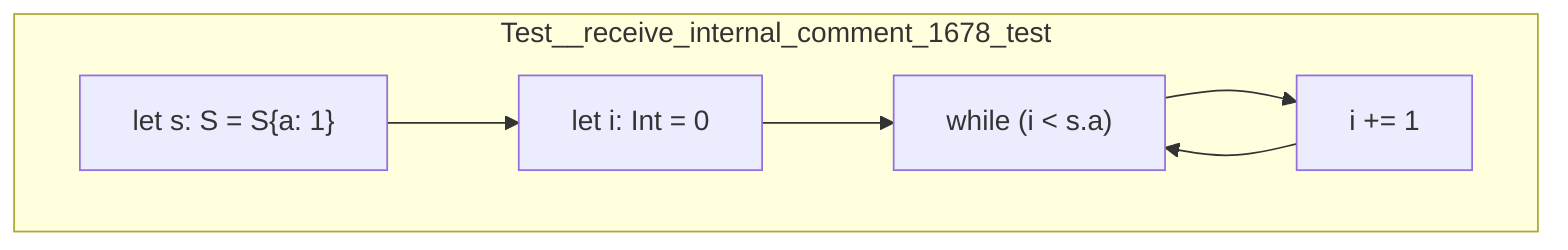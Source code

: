 graph TD
subgraph Test__receive_internal_comment_1678_test
    Test__receive_internal_comment_1678_test_141["let s: S = S{a: 1}"]
    Test__receive_internal_comment_1678_test_142["let i: Int = 0"]
    Test__receive_internal_comment_1678_test_144["while (i &lt; s.a)"]
    Test__receive_internal_comment_1678_test_146["i += 1"]
    Test__receive_internal_comment_1678_test_141 --> Test__receive_internal_comment_1678_test_142
    Test__receive_internal_comment_1678_test_142 --> Test__receive_internal_comment_1678_test_144
    Test__receive_internal_comment_1678_test_144 --> Test__receive_internal_comment_1678_test_146
    Test__receive_internal_comment_1678_test_146 --> Test__receive_internal_comment_1678_test_144
end